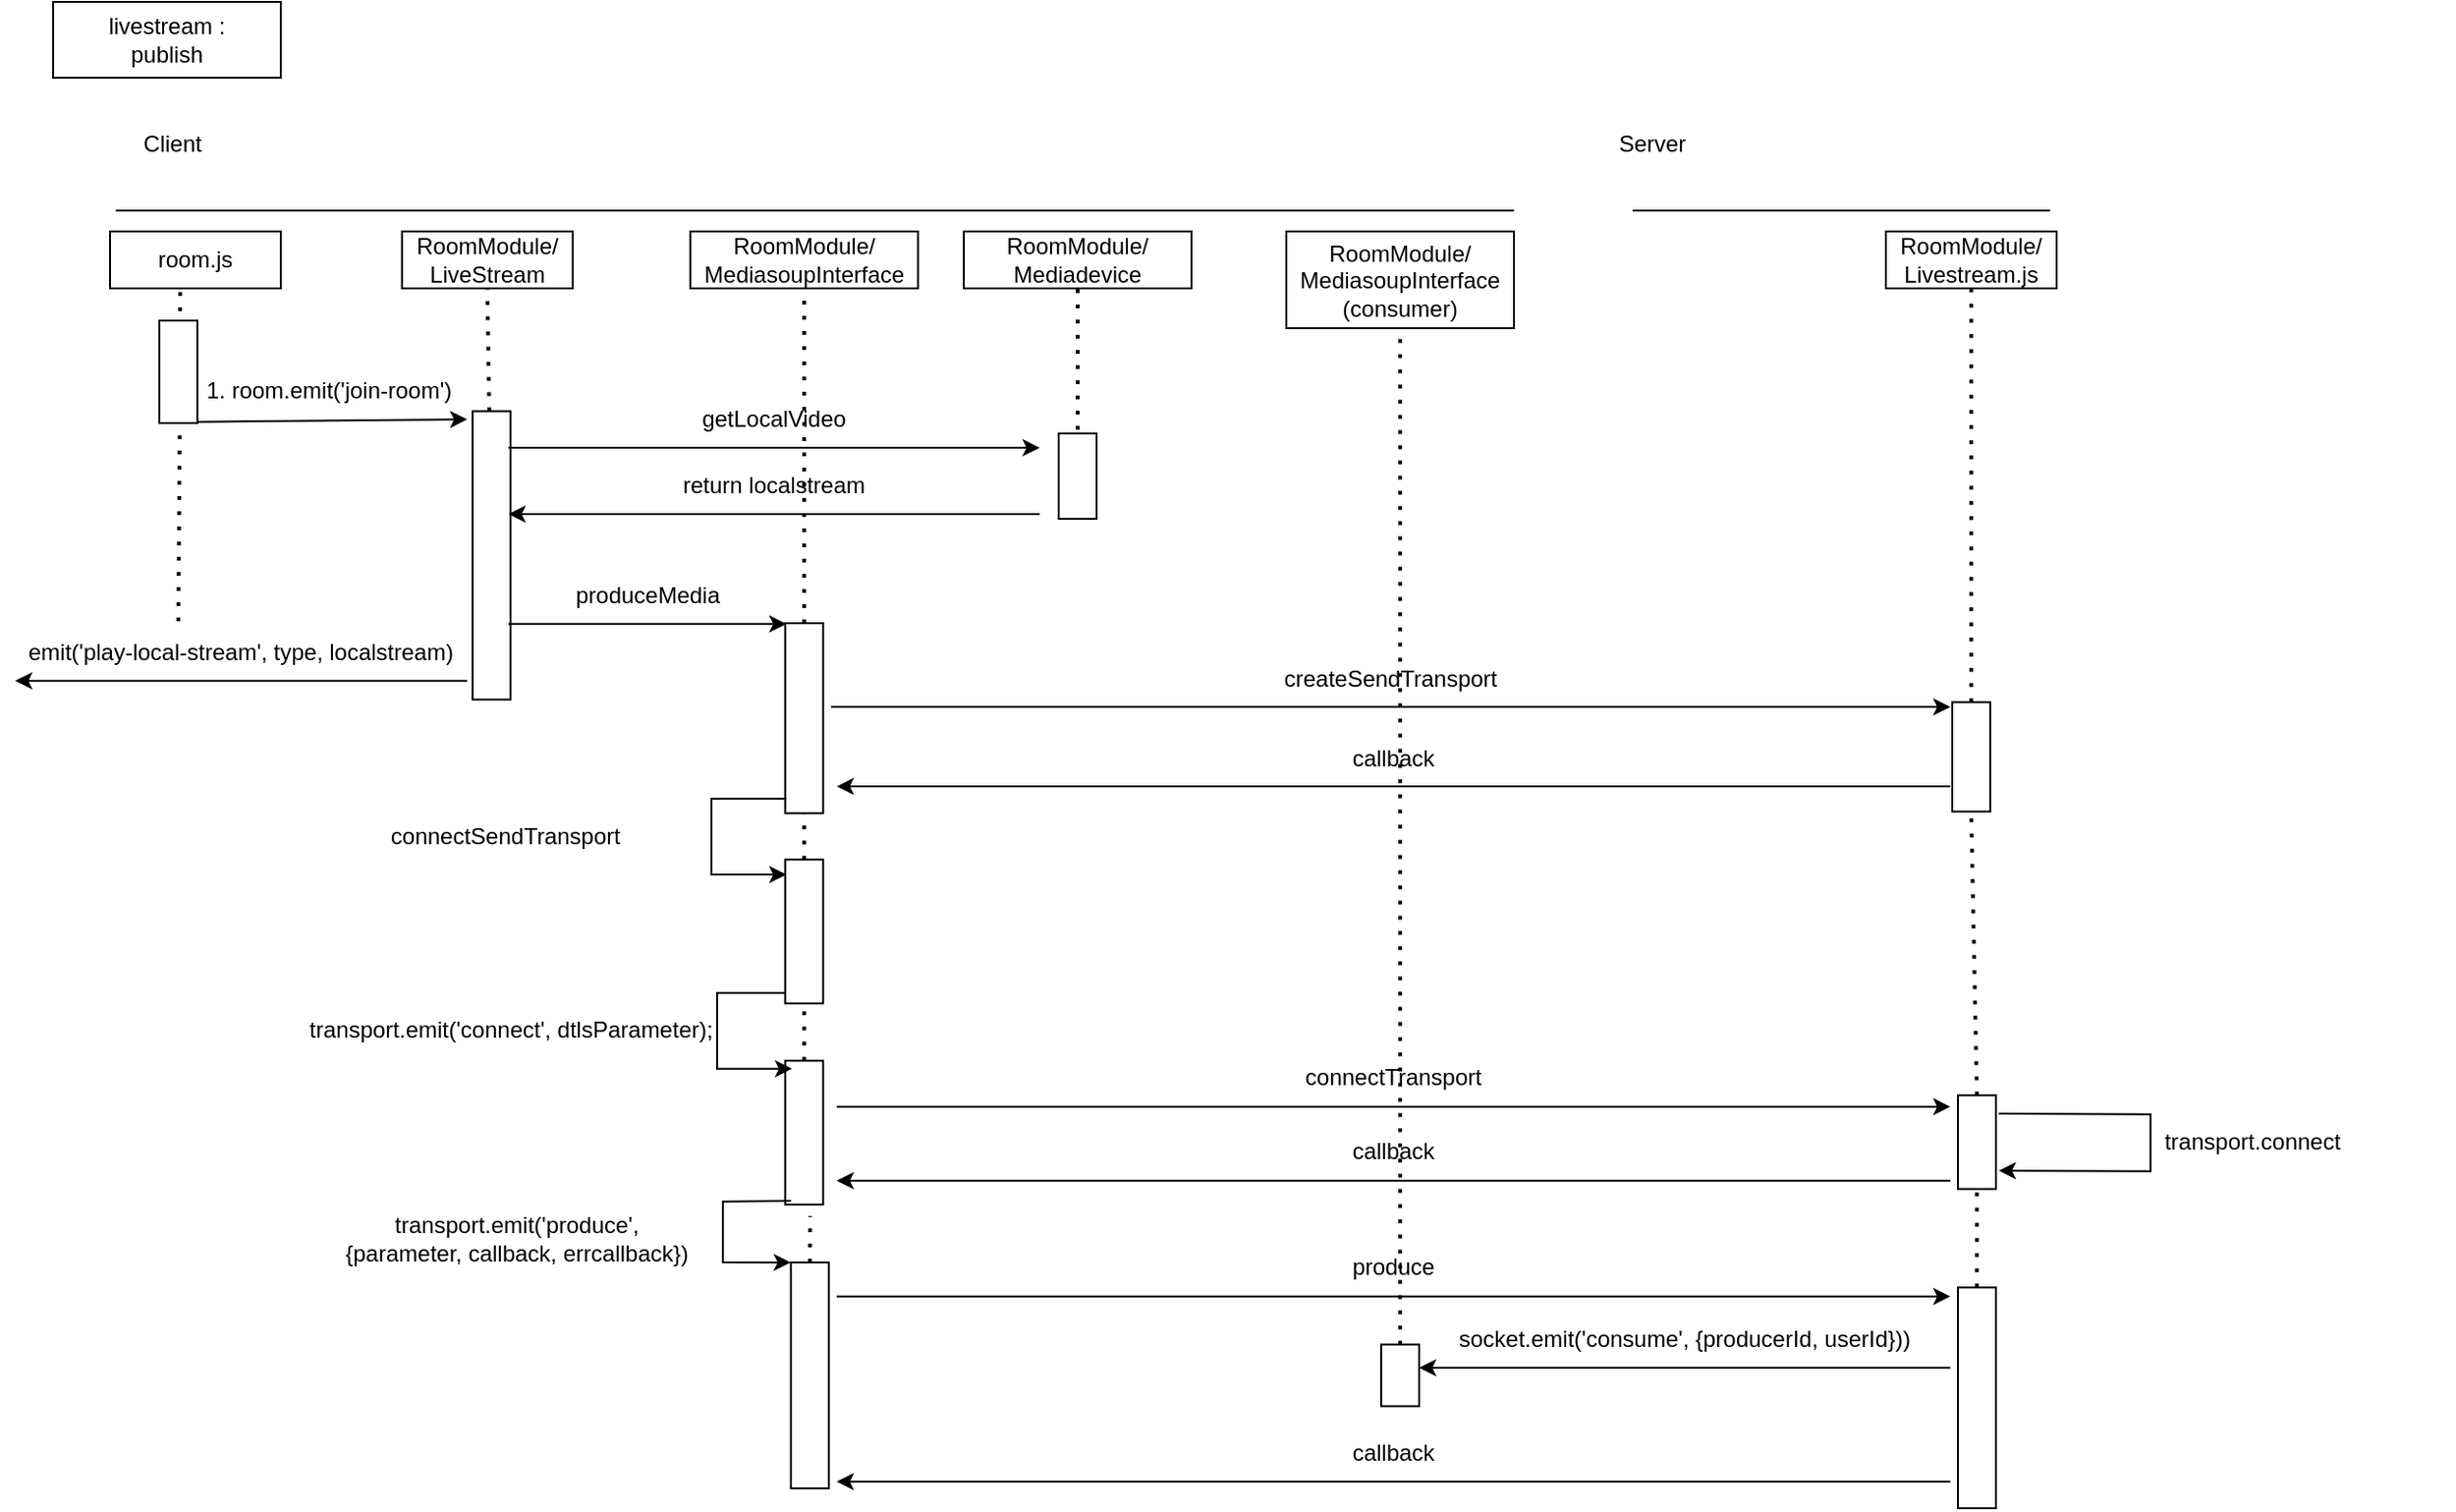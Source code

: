 <mxfile version="20.8.23" type="github">
  <diagram id="Z87XCZslrCXwQrkr19RX" name="Page-1">
    <mxGraphModel dx="2261" dy="707" grid="1" gridSize="10" guides="1" tooltips="1" connect="1" arrows="1" fold="1" page="1" pageScale="1" pageWidth="827" pageHeight="1169" math="0" shadow="0">
      <root>
        <mxCell id="0" />
        <mxCell id="1" parent="0" />
        <mxCell id="3E0iWw752qiQZYeKXhpK-32" value="transport.emit(&#39;connect&#39;, dtlsParameter);" style="text;strokeColor=none;align=center;fillColor=none;html=1;verticalAlign=middle;whiteSpace=wrap;rounded=0;" parent="1" vertex="1">
          <mxGeometry x="-637" y="592.35" width="296.5" height="40" as="geometry" />
        </mxCell>
        <mxCell id="VE9qQbwJ7asa3l0-s3IV-38" value="" style="endArrow=none;dashed=1;html=1;dashPattern=1 3;strokeWidth=2;rounded=0;entryX=0.5;entryY=1;entryDx=0;entryDy=0;startArrow=none;" parent="1" source="VE9qQbwJ7asa3l0-s3IV-51" target="VE9qQbwJ7asa3l0-s3IV-50" edge="1">
          <mxGeometry width="50" height="50" relative="1" as="geometry">
            <mxPoint x="-522.25" y="650" as="sourcePoint" />
            <mxPoint x="-522.25" y="280" as="targetPoint" />
          </mxGeometry>
        </mxCell>
        <mxCell id="VE9qQbwJ7asa3l0-s3IV-39" value="" style="rounded=0;whiteSpace=wrap;html=1;" parent="1" vertex="1">
          <mxGeometry x="-730" y="70" width="120" height="40" as="geometry" />
        </mxCell>
        <mxCell id="VE9qQbwJ7asa3l0-s3IV-40" value="room.js" style="rounded=0;whiteSpace=wrap;html=1;" parent="1" vertex="1">
          <mxGeometry x="-700" y="191" width="90" height="30" as="geometry" />
        </mxCell>
        <mxCell id="VE9qQbwJ7asa3l0-s3IV-41" value="RoomModule/&lt;br&gt;Livestream.js" style="rounded=0;whiteSpace=wrap;html=1;" parent="1" vertex="1">
          <mxGeometry x="236" y="191" width="90" height="30" as="geometry" />
        </mxCell>
        <mxCell id="VE9qQbwJ7asa3l0-s3IV-42" value="" style="endArrow=none;dashed=1;html=1;dashPattern=1 3;strokeWidth=2;rounded=0;entryX=0.411;entryY=1.067;entryDx=0;entryDy=0;entryPerimeter=0;startArrow=none;" parent="1" target="VE9qQbwJ7asa3l0-s3IV-40" edge="1">
          <mxGeometry width="50" height="50" relative="1" as="geometry">
            <mxPoint x="-663.523" y="265" as="sourcePoint" />
            <mxPoint x="-303" y="480" as="targetPoint" />
          </mxGeometry>
        </mxCell>
        <mxCell id="VE9qQbwJ7asa3l0-s3IV-44" value="" style="endArrow=none;html=1;rounded=0;" parent="1" edge="1">
          <mxGeometry width="50" height="50" relative="1" as="geometry">
            <mxPoint x="-697" y="180" as="sourcePoint" />
            <mxPoint x="40" y="180" as="targetPoint" />
          </mxGeometry>
        </mxCell>
        <mxCell id="VE9qQbwJ7asa3l0-s3IV-45" value="" style="endArrow=none;html=1;rounded=0;" parent="1" edge="1">
          <mxGeometry width="50" height="50" relative="1" as="geometry">
            <mxPoint x="102.5" y="180" as="sourcePoint" />
            <mxPoint x="322.5" y="180" as="targetPoint" />
          </mxGeometry>
        </mxCell>
        <mxCell id="VE9qQbwJ7asa3l0-s3IV-46" value="Client" style="text;strokeColor=none;align=center;fillColor=none;html=1;verticalAlign=middle;whiteSpace=wrap;rounded=0;" parent="1" vertex="1">
          <mxGeometry x="-697" y="130" width="60" height="30" as="geometry" />
        </mxCell>
        <mxCell id="VE9qQbwJ7asa3l0-s3IV-47" value="Server" style="text;strokeColor=none;align=center;fillColor=none;html=1;verticalAlign=middle;whiteSpace=wrap;rounded=0;" parent="1" vertex="1">
          <mxGeometry x="83" y="130" width="60" height="30" as="geometry" />
        </mxCell>
        <mxCell id="VE9qQbwJ7asa3l0-s3IV-48" value="" style="endArrow=none;dashed=1;html=1;dashPattern=1 3;strokeWidth=2;rounded=0;entryX=1;entryY=0.5;entryDx=0;entryDy=0;" parent="1" edge="1">
          <mxGeometry width="50" height="50" relative="1" as="geometry">
            <mxPoint x="-664" y="396.5" as="sourcePoint" />
            <mxPoint x="-663" y="261.5" as="targetPoint" />
          </mxGeometry>
        </mxCell>
        <mxCell id="VE9qQbwJ7asa3l0-s3IV-49" value="livestream :&lt;br&gt;publish" style="text;strokeColor=none;align=center;fillColor=none;html=1;verticalAlign=middle;whiteSpace=wrap;rounded=0;" parent="1" vertex="1">
          <mxGeometry x="-720" y="75" width="100" height="30" as="geometry" />
        </mxCell>
        <mxCell id="VE9qQbwJ7asa3l0-s3IV-50" value="RoomModule/&lt;br&gt;LiveStream" style="rounded=0;whiteSpace=wrap;html=1;" parent="1" vertex="1">
          <mxGeometry x="-546.13" y="191" width="90" height="30" as="geometry" />
        </mxCell>
        <mxCell id="VE9qQbwJ7asa3l0-s3IV-51" value="" style="rounded=0;whiteSpace=wrap;html=1;rotation=90;" parent="1" vertex="1">
          <mxGeometry x="-574.9" y="351.76" width="152" height="20" as="geometry" />
        </mxCell>
        <mxCell id="VE9qQbwJ7asa3l0-s3IV-52" value="" style="endArrow=classic;html=1;rounded=0;entryX=1;entryY=1;entryDx=0;entryDy=0;" parent="1" target="VE9qQbwJ7asa3l0-s3IV-53" edge="1">
          <mxGeometry width="50" height="50" relative="1" as="geometry">
            <mxPoint x="-663.5" y="291.5" as="sourcePoint" />
            <mxPoint x="-540" y="292" as="targetPoint" />
          </mxGeometry>
        </mxCell>
        <mxCell id="VE9qQbwJ7asa3l0-s3IV-53" value="1. room.emit(&#39;join-room&#39;)" style="text;strokeColor=none;align=center;fillColor=none;html=1;verticalAlign=middle;whiteSpace=wrap;rounded=0;" parent="1" vertex="1">
          <mxGeometry x="-658.25" y="260" width="146.5" height="30" as="geometry" />
        </mxCell>
        <mxCell id="VE9qQbwJ7asa3l0-s3IV-58" value="RoomModule/&lt;br&gt;Mediadevice" style="rounded=0;whiteSpace=wrap;html=1;" parent="1" vertex="1">
          <mxGeometry x="-250" y="191" width="120" height="30" as="geometry" />
        </mxCell>
        <mxCell id="VE9qQbwJ7asa3l0-s3IV-59" value="" style="endArrow=none;dashed=1;html=1;dashPattern=1 3;strokeWidth=2;rounded=0;entryX=0.5;entryY=1;entryDx=0;entryDy=0;startArrow=none;" parent="1" target="VE9qQbwJ7asa3l0-s3IV-58" edge="1">
          <mxGeometry width="50" height="50" relative="1" as="geometry">
            <mxPoint x="-190" y="295.5" as="sourcePoint" />
            <mxPoint x="-188.25" y="280" as="targetPoint" />
          </mxGeometry>
        </mxCell>
        <mxCell id="VE9qQbwJ7asa3l0-s3IV-75" value="" style="rounded=0;whiteSpace=wrap;html=1;rotation=90;" parent="1" vertex="1">
          <mxGeometry x="252.18" y="457.97" width="57.63" height="20" as="geometry" />
        </mxCell>
        <mxCell id="VE9qQbwJ7asa3l0-s3IV-91" value="" style="rounded=0;whiteSpace=wrap;html=1;rotation=90;" parent="1" vertex="1">
          <mxGeometry x="-691" y="255" width="54" height="20" as="geometry" />
        </mxCell>
        <mxCell id="3E0iWw752qiQZYeKXhpK-2" value="" style="rounded=0;whiteSpace=wrap;html=1;rotation=90;spacing=4;" parent="1" vertex="1">
          <mxGeometry x="-212.5" y="310" width="45" height="20" as="geometry" />
        </mxCell>
        <mxCell id="3E0iWw752qiQZYeKXhpK-3" value="RoomModule/&lt;br&gt;MediasoupInterface" style="rounded=0;whiteSpace=wrap;html=1;" parent="1" vertex="1">
          <mxGeometry x="-394.15" y="191" width="120" height="30" as="geometry" />
        </mxCell>
        <mxCell id="3E0iWw752qiQZYeKXhpK-4" value="" style="endArrow=none;dashed=1;html=1;dashPattern=1 3;strokeWidth=2;rounded=0;entryX=0.5;entryY=1;entryDx=0;entryDy=0;startArrow=none;exitX=0;exitY=0.5;exitDx=0;exitDy=0;" parent="1" source="3E0iWw752qiQZYeKXhpK-5" target="3E0iWw752qiQZYeKXhpK-3" edge="1">
          <mxGeometry width="50" height="50" relative="1" as="geometry">
            <mxPoint x="-334.15" y="295.5" as="sourcePoint" />
            <mxPoint x="-332.4" y="280" as="targetPoint" />
          </mxGeometry>
        </mxCell>
        <mxCell id="3E0iWw752qiQZYeKXhpK-5" value="" style="rounded=0;whiteSpace=wrap;html=1;rotation=90;spacing=4;" parent="1" vertex="1">
          <mxGeometry x="-384.24" y="437.6" width="100.17" height="20" as="geometry" />
        </mxCell>
        <mxCell id="3E0iWw752qiQZYeKXhpK-6" value="" style="endArrow=classic;html=1;rounded=0;exitX=0;exitY=1;exitDx=0;exitDy=0;entryX=1;entryY=1;entryDx=0;entryDy=0;" parent="1" source="3E0iWw752qiQZYeKXhpK-7" target="3E0iWw752qiQZYeKXhpK-7" edge="1">
          <mxGeometry width="50" height="50" relative="1" as="geometry">
            <mxPoint x="-410" y="470" as="sourcePoint" />
            <mxPoint x="-360" y="420" as="targetPoint" />
          </mxGeometry>
        </mxCell>
        <mxCell id="3E0iWw752qiQZYeKXhpK-7" value="getLocalVideo" style="text;strokeColor=none;align=center;fillColor=none;html=1;verticalAlign=middle;whiteSpace=wrap;rounded=0;" parent="1" vertex="1">
          <mxGeometry x="-490" y="275" width="280" height="30" as="geometry" />
        </mxCell>
        <mxCell id="3E0iWw752qiQZYeKXhpK-8" value="return localstream" style="text;strokeColor=none;align=center;fillColor=none;html=1;verticalAlign=middle;whiteSpace=wrap;rounded=0;" parent="1" vertex="1">
          <mxGeometry x="-490" y="310" width="280" height="30" as="geometry" />
        </mxCell>
        <mxCell id="3E0iWw752qiQZYeKXhpK-9" value="" style="endArrow=classic;html=1;rounded=0;exitX=1;exitY=1;exitDx=0;exitDy=0;entryX=0;entryY=1;entryDx=0;entryDy=0;" parent="1" source="3E0iWw752qiQZYeKXhpK-8" target="3E0iWw752qiQZYeKXhpK-8" edge="1">
          <mxGeometry width="50" height="50" relative="1" as="geometry">
            <mxPoint x="-410" y="470" as="sourcePoint" />
            <mxPoint x="-360" y="420" as="targetPoint" />
          </mxGeometry>
        </mxCell>
        <mxCell id="3E0iWw752qiQZYeKXhpK-10" value="produceMedia" style="text;strokeColor=none;align=center;fillColor=none;html=1;verticalAlign=middle;whiteSpace=wrap;rounded=0;" parent="1" vertex="1">
          <mxGeometry x="-490" y="367.87" width="146.5" height="30" as="geometry" />
        </mxCell>
        <mxCell id="3E0iWw752qiQZYeKXhpK-11" value="" style="endArrow=classic;html=1;rounded=0;exitX=0;exitY=1;exitDx=0;exitDy=0;entryX=1;entryY=1;entryDx=0;entryDy=0;" parent="1" source="3E0iWw752qiQZYeKXhpK-10" target="3E0iWw752qiQZYeKXhpK-10" edge="1">
          <mxGeometry width="50" height="50" relative="1" as="geometry">
            <mxPoint x="-410" y="470" as="sourcePoint" />
            <mxPoint x="-360" y="420" as="targetPoint" />
          </mxGeometry>
        </mxCell>
        <mxCell id="3E0iWw752qiQZYeKXhpK-13" value="" style="endArrow=classic;html=1;rounded=0;exitX=1;exitY=1;exitDx=0;exitDy=0;entryX=0;entryY=1;entryDx=0;entryDy=0;" parent="1" source="3E0iWw752qiQZYeKXhpK-14" target="3E0iWw752qiQZYeKXhpK-14" edge="1">
          <mxGeometry width="50" height="50" relative="1" as="geometry">
            <mxPoint x="-511.75" y="440" as="sourcePoint" />
            <mxPoint x="-671.75" y="440" as="targetPoint" />
          </mxGeometry>
        </mxCell>
        <mxCell id="3E0iWw752qiQZYeKXhpK-14" value="emit(&#39;play-local-stream&#39;, type, localstream)" style="text;strokeColor=none;align=center;fillColor=none;html=1;verticalAlign=middle;whiteSpace=wrap;rounded=0;" parent="1" vertex="1">
          <mxGeometry x="-750" y="397.87" width="238.25" height="30" as="geometry" />
        </mxCell>
        <mxCell id="3E0iWw752qiQZYeKXhpK-16" value="createSendTransport" style="text;strokeColor=none;align=center;fillColor=none;html=1;verticalAlign=middle;whiteSpace=wrap;rounded=0;" parent="1" vertex="1">
          <mxGeometry x="-320" y="411.65" width="590" height="30" as="geometry" />
        </mxCell>
        <mxCell id="3E0iWw752qiQZYeKXhpK-17" value="" style="endArrow=classic;html=1;rounded=0;exitX=0;exitY=1;exitDx=0;exitDy=0;entryX=1;entryY=1;entryDx=0;entryDy=0;" parent="1" source="3E0iWw752qiQZYeKXhpK-16" target="3E0iWw752qiQZYeKXhpK-16" edge="1">
          <mxGeometry width="50" height="50" relative="1" as="geometry">
            <mxPoint x="-410" y="460" as="sourcePoint" />
            <mxPoint x="-360" y="410" as="targetPoint" />
          </mxGeometry>
        </mxCell>
        <mxCell id="3E0iWw752qiQZYeKXhpK-18" value="" style="endArrow=classic;html=1;rounded=0;exitX=1;exitY=1;exitDx=0;exitDy=0;entryX=0;entryY=1;entryDx=0;entryDy=0;" parent="1" source="3E0iWw752qiQZYeKXhpK-19" target="3E0iWw752qiQZYeKXhpK-19" edge="1">
          <mxGeometry width="50" height="50" relative="1" as="geometry">
            <mxPoint x="83.0" y="584.0" as="sourcePoint" />
            <mxPoint x="-317" y="584.0" as="targetPoint" />
          </mxGeometry>
        </mxCell>
        <mxCell id="3E0iWw752qiQZYeKXhpK-19" value="callback" style="text;strokeColor=none;align=center;fillColor=none;html=1;verticalAlign=middle;whiteSpace=wrap;rounded=0;" parent="1" vertex="1">
          <mxGeometry x="-317" y="453.53" width="587" height="30" as="geometry" />
        </mxCell>
        <mxCell id="3E0iWw752qiQZYeKXhpK-21" value="connectTransport" style="text;strokeColor=none;align=center;fillColor=none;html=1;verticalAlign=middle;whiteSpace=wrap;rounded=0;" parent="1" vertex="1">
          <mxGeometry x="-317" y="622.35" width="587" height="30" as="geometry" />
        </mxCell>
        <mxCell id="3E0iWw752qiQZYeKXhpK-22" value="" style="endArrow=classic;html=1;rounded=0;exitX=0;exitY=1;exitDx=0;exitDy=0;entryX=1;entryY=1;entryDx=0;entryDy=0;" parent="1" source="3E0iWw752qiQZYeKXhpK-21" target="3E0iWw752qiQZYeKXhpK-21" edge="1">
          <mxGeometry width="50" height="50" relative="1" as="geometry">
            <mxPoint x="-407" y="552.35" as="sourcePoint" />
            <mxPoint x="-357" y="502.35" as="targetPoint" />
          </mxGeometry>
        </mxCell>
        <mxCell id="3E0iWw752qiQZYeKXhpK-23" value="" style="rounded=0;whiteSpace=wrap;html=1;rotation=90;" parent="1" vertex="1">
          <mxGeometry x="259.3" y="661.04" width="49.39" height="20" as="geometry" />
        </mxCell>
        <mxCell id="3E0iWw752qiQZYeKXhpK-24" value="&amp;nbsp; &amp;nbsp; &amp;nbsp; &amp;nbsp; transport.connect" style="text;strokeColor=none;align=center;fillColor=none;html=1;verticalAlign=middle;whiteSpace=wrap;rounded=0;" parent="1" vertex="1">
          <mxGeometry x="295.5" y="656.04" width="240" height="30" as="geometry" />
        </mxCell>
        <mxCell id="3E0iWw752qiQZYeKXhpK-25" value="" style="endArrow=classic;html=1;rounded=0;exitX=0;exitY=0;exitDx=0;exitDy=0;entryX=0;entryY=1;entryDx=0;entryDy=0;" parent="1" source="3E0iWw752qiQZYeKXhpK-24" target="3E0iWw752qiQZYeKXhpK-24" edge="1">
          <mxGeometry width="50" height="50" relative="1" as="geometry">
            <mxPoint x="-224.5" y="552.35" as="sourcePoint" />
            <mxPoint x="-174.5" y="502.35" as="targetPoint" />
            <Array as="points">
              <mxPoint x="375.5" y="656.35" />
              <mxPoint x="375.5" y="686.35" />
            </Array>
          </mxGeometry>
        </mxCell>
        <mxCell id="3E0iWw752qiQZYeKXhpK-27" value="callback" style="text;strokeColor=none;align=center;fillColor=none;html=1;verticalAlign=middle;whiteSpace=wrap;rounded=0;" parent="1" vertex="1">
          <mxGeometry x="-317" y="661.35" width="587" height="30" as="geometry" />
        </mxCell>
        <mxCell id="3E0iWw752qiQZYeKXhpK-28" value="" style="endArrow=classic;html=1;rounded=0;exitX=1;exitY=1;exitDx=0;exitDy=0;entryX=0;entryY=1;entryDx=0;entryDy=0;" parent="1" source="3E0iWw752qiQZYeKXhpK-27" target="3E0iWw752qiQZYeKXhpK-27" edge="1">
          <mxGeometry width="50" height="50" relative="1" as="geometry">
            <mxPoint x="-407" y="552.35" as="sourcePoint" />
            <mxPoint x="-357" y="502.35" as="targetPoint" />
          </mxGeometry>
        </mxCell>
        <mxCell id="3E0iWw752qiQZYeKXhpK-29" value="" style="rounded=0;whiteSpace=wrap;html=1;rotation=90;spacing=4;" parent="1" vertex="1">
          <mxGeometry x="-372.05" y="656.04" width="75.79" height="20" as="geometry" />
        </mxCell>
        <mxCell id="3E0iWw752qiQZYeKXhpK-30" value="" style="endArrow=classic;html=1;rounded=0;exitX=1;exitY=0;exitDx=0;exitDy=0;entryX=1;entryY=1;entryDx=0;entryDy=0;" parent="1" source="3E0iWw752qiQZYeKXhpK-32" target="3E0iWw752qiQZYeKXhpK-32" edge="1">
          <mxGeometry width="50" height="50" relative="1" as="geometry">
            <mxPoint x="-410" y="442.35" as="sourcePoint" />
            <mxPoint x="-360" y="392.35" as="targetPoint" />
            <Array as="points">
              <mxPoint x="-380" y="592.35" />
              <mxPoint x="-380" y="632.35" />
            </Array>
          </mxGeometry>
        </mxCell>
        <mxCell id="3E0iWw752qiQZYeKXhpK-34" value="" style="rounded=0;whiteSpace=wrap;html=1;rotation=90;spacing=4;" parent="1" vertex="1">
          <mxGeometry x="-390.67" y="783.98" width="119.04" height="20" as="geometry" />
        </mxCell>
        <mxCell id="3E0iWw752qiQZYeKXhpK-35" value="transport.emit(&#39;produce&#39;,&lt;br&gt;{parameter, callback, errcallback})" style="text;strokeColor=none;align=center;fillColor=none;html=1;verticalAlign=middle;whiteSpace=wrap;rounded=0;" parent="1" vertex="1">
          <mxGeometry x="-634" y="702.35" width="296.5" height="40" as="geometry" />
        </mxCell>
        <mxCell id="3E0iWw752qiQZYeKXhpK-38" value="" style="endArrow=classic;html=1;rounded=0;entryX=0;entryY=1;entryDx=0;entryDy=0;" parent="1" target="3E0iWw752qiQZYeKXhpK-34" edge="1">
          <mxGeometry width="50" height="50" relative="1" as="geometry">
            <mxPoint x="-341" y="702" as="sourcePoint" />
            <mxPoint x="-417" y="502.35" as="targetPoint" />
            <Array as="points">
              <mxPoint x="-377" y="702.35" />
              <mxPoint x="-377" y="734.35" />
            </Array>
          </mxGeometry>
        </mxCell>
        <mxCell id="3E0iWw752qiQZYeKXhpK-39" value="produce" style="text;strokeColor=none;align=center;fillColor=none;html=1;verticalAlign=middle;whiteSpace=wrap;rounded=0;" parent="1" vertex="1">
          <mxGeometry x="-317" y="722.35" width="587" height="30" as="geometry" />
        </mxCell>
        <mxCell id="3E0iWw752qiQZYeKXhpK-40" value="" style="endArrow=classic;html=1;rounded=0;exitX=0;exitY=1;exitDx=0;exitDy=0;entryX=1;entryY=1;entryDx=0;entryDy=0;" parent="1" source="3E0iWw752qiQZYeKXhpK-39" target="3E0iWw752qiQZYeKXhpK-39" edge="1">
          <mxGeometry width="50" height="50" relative="1" as="geometry">
            <mxPoint x="-467" y="542.35" as="sourcePoint" />
            <mxPoint x="-417" y="492.35" as="targetPoint" />
          </mxGeometry>
        </mxCell>
        <mxCell id="3E0iWw752qiQZYeKXhpK-41" value="" style="rounded=0;whiteSpace=wrap;html=1;rotation=90;" parent="1" vertex="1">
          <mxGeometry x="225.81" y="795.84" width="116.36" height="20" as="geometry" />
        </mxCell>
        <mxCell id="3E0iWw752qiQZYeKXhpK-42" value="" style="endArrow=classic;html=1;rounded=0;entryX=0;entryY=1;entryDx=0;entryDy=0;exitX=1;exitY=1;exitDx=0;exitDy=0;" parent="1" source="3E0iWw752qiQZYeKXhpK-43" target="3E0iWw752qiQZYeKXhpK-43" edge="1">
          <mxGeometry width="50" height="50" relative="1" as="geometry">
            <mxPoint x="83" y="850" as="sourcePoint" />
            <mxPoint x="-307" y="759" as="targetPoint" />
          </mxGeometry>
        </mxCell>
        <mxCell id="3E0iWw752qiQZYeKXhpK-43" value="callback" style="text;strokeColor=none;align=center;fillColor=none;html=1;verticalAlign=middle;whiteSpace=wrap;rounded=0;" parent="1" vertex="1">
          <mxGeometry x="-317" y="820" width="587" height="30" as="geometry" />
        </mxCell>
        <mxCell id="3E0iWw752qiQZYeKXhpK-46" value="" style="rounded=0;whiteSpace=wrap;html=1;rotation=90;spacing=4;" parent="1" vertex="1">
          <mxGeometry x="-372.05" y="550" width="75.79" height="20" as="geometry" />
        </mxCell>
        <mxCell id="3E0iWw752qiQZYeKXhpK-47" value="connectSendTransport" style="text;strokeColor=none;align=center;fillColor=none;html=1;verticalAlign=middle;whiteSpace=wrap;rounded=0;" parent="1" vertex="1">
          <mxGeometry x="-640" y="490" width="296.5" height="40" as="geometry" />
        </mxCell>
        <mxCell id="3E0iWw752qiQZYeKXhpK-48" value="" style="endArrow=classic;html=1;rounded=0;exitX=1;exitY=0;exitDx=0;exitDy=0;entryX=1;entryY=1;entryDx=0;entryDy=0;" parent="1" source="3E0iWw752qiQZYeKXhpK-47" target="3E0iWw752qiQZYeKXhpK-47" edge="1">
          <mxGeometry width="50" height="50" relative="1" as="geometry">
            <mxPoint x="-413" y="340" as="sourcePoint" />
            <mxPoint x="-363" y="290" as="targetPoint" />
            <Array as="points">
              <mxPoint x="-383" y="490" />
              <mxPoint x="-383" y="530" />
            </Array>
          </mxGeometry>
        </mxCell>
        <mxCell id="3E0iWw752qiQZYeKXhpK-49" value="" style="endArrow=none;dashed=1;html=1;dashPattern=1 3;strokeWidth=2;rounded=0;entryX=1;entryY=0.5;entryDx=0;entryDy=0;exitX=0;exitY=0.5;exitDx=0;exitDy=0;" parent="1" source="3E0iWw752qiQZYeKXhpK-46" target="3E0iWw752qiQZYeKXhpK-5" edge="1">
          <mxGeometry width="50" height="50" relative="1" as="geometry">
            <mxPoint x="-290" y="530" as="sourcePoint" />
            <mxPoint x="-420" y="400" as="targetPoint" />
          </mxGeometry>
        </mxCell>
        <mxCell id="3E0iWw752qiQZYeKXhpK-50" value="" style="endArrow=none;dashed=1;html=1;dashPattern=1 3;strokeWidth=2;rounded=0;entryX=1;entryY=0.5;entryDx=0;entryDy=0;exitX=0;exitY=0.5;exitDx=0;exitDy=0;" parent="1" source="3E0iWw752qiQZYeKXhpK-29" target="3E0iWw752qiQZYeKXhpK-46" edge="1">
          <mxGeometry width="50" height="50" relative="1" as="geometry">
            <mxPoint x="-470" y="450" as="sourcePoint" />
            <mxPoint x="-420" y="400" as="targetPoint" />
          </mxGeometry>
        </mxCell>
        <mxCell id="3E0iWw752qiQZYeKXhpK-51" value="" style="endArrow=none;dashed=1;html=1;dashPattern=1 3;strokeWidth=2;rounded=0;exitX=0;exitY=0.5;exitDx=0;exitDy=0;" parent="1" source="3E0iWw752qiQZYeKXhpK-34" edge="1">
          <mxGeometry width="50" height="50" relative="1" as="geometry">
            <mxPoint x="-470" y="450" as="sourcePoint" />
            <mxPoint x="-331" y="710" as="targetPoint" />
          </mxGeometry>
        </mxCell>
        <mxCell id="3E0iWw752qiQZYeKXhpK-52" value="" style="endArrow=none;dashed=1;html=1;dashPattern=1 3;strokeWidth=2;rounded=0;entryX=0.5;entryY=1;entryDx=0;entryDy=0;exitX=0;exitY=0.5;exitDx=0;exitDy=0;" parent="1" source="VE9qQbwJ7asa3l0-s3IV-75" target="VE9qQbwJ7asa3l0-s3IV-41" edge="1">
          <mxGeometry width="50" height="50" relative="1" as="geometry">
            <mxPoint x="-287.5" y="450" as="sourcePoint" />
            <mxPoint x="-237.5" y="400" as="targetPoint" />
          </mxGeometry>
        </mxCell>
        <mxCell id="3E0iWw752qiQZYeKXhpK-53" value="" style="endArrow=none;dashed=1;html=1;dashPattern=1 3;strokeWidth=2;rounded=0;entryX=1;entryY=0.5;entryDx=0;entryDy=0;exitX=0;exitY=0.5;exitDx=0;exitDy=0;" parent="1" source="3E0iWw752qiQZYeKXhpK-23" target="VE9qQbwJ7asa3l0-s3IV-75" edge="1">
          <mxGeometry width="50" height="50" relative="1" as="geometry">
            <mxPoint x="-287.5" y="450" as="sourcePoint" />
            <mxPoint x="-237.5" y="400" as="targetPoint" />
          </mxGeometry>
        </mxCell>
        <mxCell id="3E0iWw752qiQZYeKXhpK-54" value="" style="endArrow=none;dashed=1;html=1;dashPattern=1 3;strokeWidth=2;rounded=0;entryX=1;entryY=0.5;entryDx=0;entryDy=0;exitX=0;exitY=0.5;exitDx=0;exitDy=0;" parent="1" source="3E0iWw752qiQZYeKXhpK-41" target="3E0iWw752qiQZYeKXhpK-23" edge="1">
          <mxGeometry width="50" height="50" relative="1" as="geometry">
            <mxPoint x="-287.5" y="450" as="sourcePoint" />
            <mxPoint x="-237.5" y="400" as="targetPoint" />
          </mxGeometry>
        </mxCell>
        <mxCell id="3E0iWw752qiQZYeKXhpK-55" value="RoomModule/&lt;br&gt;MediasoupInterface&lt;br&gt;(consumer)" style="rounded=0;whiteSpace=wrap;html=1;" parent="1" vertex="1">
          <mxGeometry x="-80" y="191" width="120" height="51" as="geometry" />
        </mxCell>
        <mxCell id="3E0iWw752qiQZYeKXhpK-56" value="" style="rounded=0;whiteSpace=wrap;html=1;rotation=90;spacing=4;" parent="1" vertex="1">
          <mxGeometry x="-36.25" y="783.98" width="32.5" height="20" as="geometry" />
        </mxCell>
        <mxCell id="3E0iWw752qiQZYeKXhpK-58" value="socket.emit(&#39;consume&#39;, {producerId, userId}))" style="text;strokeColor=none;align=center;fillColor=none;html=1;verticalAlign=middle;whiteSpace=wrap;rounded=0;" parent="1" vertex="1">
          <mxGeometry x="-10" y="760" width="280" height="30" as="geometry" />
        </mxCell>
        <mxCell id="3E0iWw752qiQZYeKXhpK-57" value="" style="endArrow=none;html=1;rounded=0;exitX=0;exitY=1;exitDx=0;exitDy=0;entryX=1;entryY=1;entryDx=0;entryDy=0;startArrow=classic;startFill=1;endFill=0;" parent="1" source="3E0iWw752qiQZYeKXhpK-58" target="3E0iWw752qiQZYeKXhpK-58" edge="1">
          <mxGeometry width="50" height="50" relative="1" as="geometry">
            <mxPoint x="-240" y="560" as="sourcePoint" />
            <mxPoint x="-200" y="470" as="targetPoint" />
          </mxGeometry>
        </mxCell>
        <mxCell id="3E0iWw752qiQZYeKXhpK-59" value="" style="endArrow=none;dashed=1;html=1;dashPattern=1 3;strokeWidth=2;rounded=0;entryX=0.5;entryY=1;entryDx=0;entryDy=0;exitX=0;exitY=0.5;exitDx=0;exitDy=0;" parent="1" source="3E0iWw752qiQZYeKXhpK-56" target="3E0iWw752qiQZYeKXhpK-55" edge="1">
          <mxGeometry width="50" height="50" relative="1" as="geometry">
            <mxPoint x="-250" y="520" as="sourcePoint" />
            <mxPoint x="-200" y="470" as="targetPoint" />
          </mxGeometry>
        </mxCell>
      </root>
    </mxGraphModel>
  </diagram>
</mxfile>
